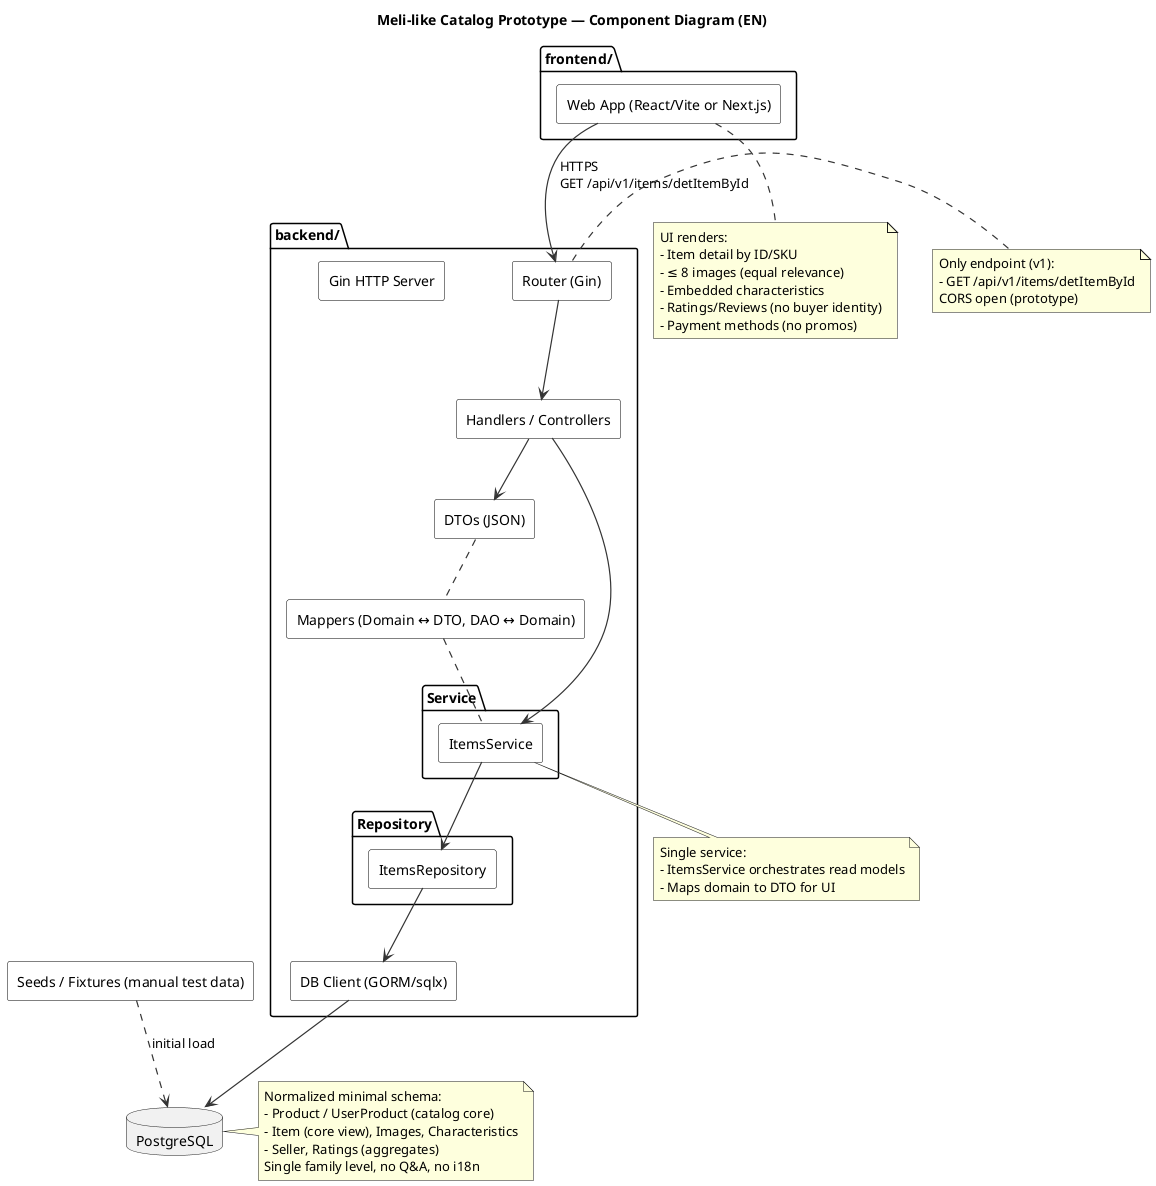 @startuml
title Meli-like Catalog Prototype — Component Diagram (EN)

skinparam backgroundColor White
skinparam componentStyle rectangle
skinparam shadowing false
skinparam defaultTextAlignment left
skinparam ArrowThickness 1.2
skinparam ArrowColor #333333
skinparam component {
  BackgroundColor White
  BorderColor Black
}

package "frontend/" {
  [Web App (React/Vite or Next.js)] as FE
}

package "backend/" {
  [Gin HTTP Server] as GIN
  [Router (Gin)] as ROUTER
  [Handlers / Controllers] as HANDLERS
  [DTOs (JSON)] as DTOS
  [Mappers (Domain ↔ DTO, DAO ↔ Domain)] as MAPPERS

  package "Service" {
    [ItemsService] as S_ITEMS
  }

  package "Repository" {
    [ItemsRepository] as R_ITEMS
  }

  [DB Client (GORM/sqlx)] as DBCLIENT
}

database "PostgreSQL" as DB
[Seeds / Fixtures (manual test data)] as SEEDS

' --- Main relations ---
FE --> ROUTER : HTTPS\nGET /api/v1/items/detItemById
ROUTER --> HANDLERS
HANDLERS --> DTOS
HANDLERS --> S_ITEMS
DTOS .. MAPPERS
MAPPERS .. S_ITEMS
S_ITEMS --> R_ITEMS
R_ITEMS --> DBCLIENT
DBCLIENT --> DB
SEEDS ..> DB : initial load

' --- Notes ---
note right of ROUTER
Only endpoint (v1):
- GET /api/v1/items/detItemById
CORS open (prototype)
end note

note bottom of S_ITEMS
Single service:
- ItemsService orchestrates read models
- Maps domain to DTO for UI
end note

note right of DB
Normalized minimal schema:
- Product / UserProduct (catalog core)
- Item (core view), Images, Characteristics
- Seller, Ratings (aggregates)
Single family level, no Q&A, no i18n
end note

note bottom of FE
UI renders:
- Item detail by ID/SKU
- ≤ 8 images (equal relevance)
- Embedded characteristics
- Ratings/Reviews (no buyer identity)
- Payment methods (no promos)
end note

@enduml
